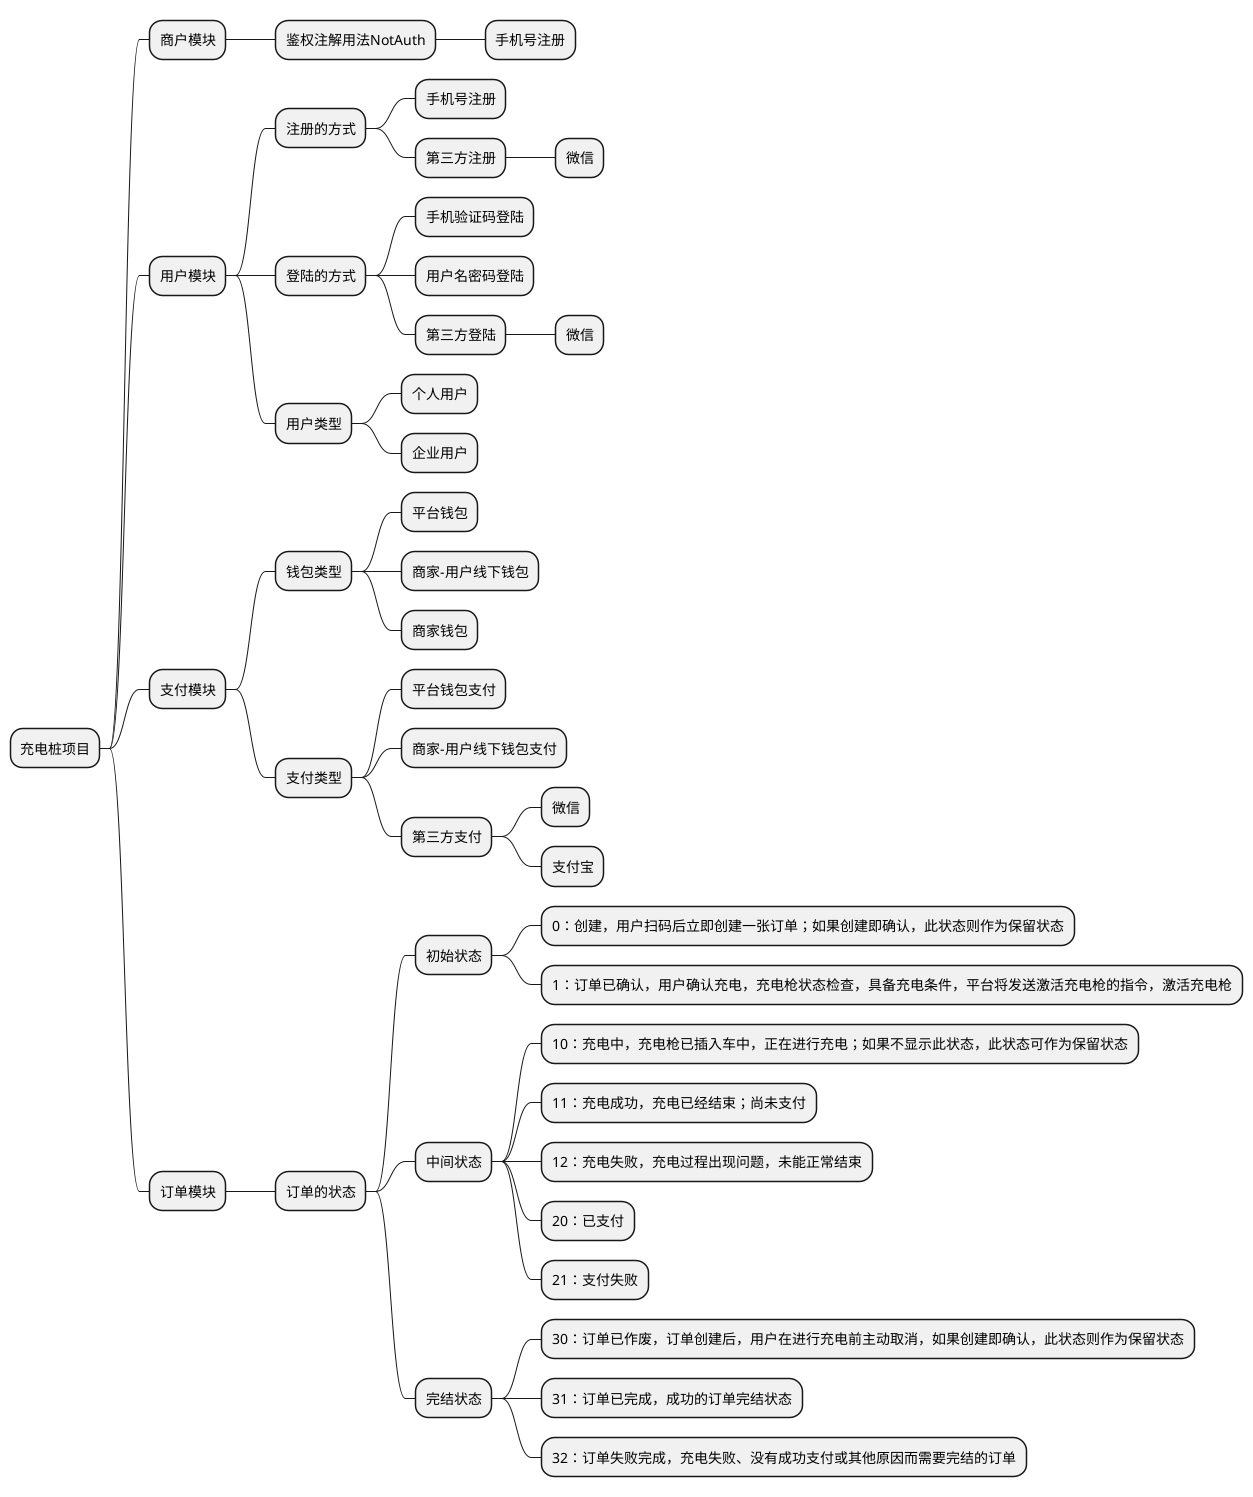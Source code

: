 @startmindmap
* 充电桩项目

** 商户模块
*** 鉴权注解用法NotAuth
**** 手机号注册

** 用户模块
*** 注册的方式
**** 手机号注册
**** 第三方注册
***** 微信
*** 登陆的方式
**** 手机验证码登陆
**** 用户名密码登陆
**** 第三方登陆
***** 微信
*** 用户类型
**** 个人用户
**** 企业用户

** 支付模块
*** 钱包类型
**** 平台钱包
**** 商家-用户线下钱包
**** 商家钱包
*** 支付类型
**** 平台钱包支付
**** 商家-用户线下钱包支付
**** 第三方支付
***** 微信
***** 支付宝

** 订单模块
*** 订单的状态
**** 初始状态
***** 0：创建，用户扫码后立即创建一张订单；如果创建即确认，此状态则作为保留状态
***** 1：订单已确认，用户确认充电，充电枪状态检查，具备充电条件，平台将发送激活充电枪的指令，激活充电枪
**** 中间状态
***** 10：充电中，充电枪已插入车中，正在进行充电；如果不显示此状态，此状态可作为保留状态
***** 11：充电成功，充电已经结束；尚未支付
***** 12：充电失败，充电过程出现问题，未能正常结束
***** 20：已支付
***** 21：支付失败
**** 完结状态
***** 30：订单已作废，订单创建后，用户在进行充电前主动取消，如果创建即确认，此状态则作为保留状态
***** 31：订单已完成，成功的订单完结状态
***** 32：订单失败完成，充电失败、没有成功支付或其他原因而需要完结的订单






@endmindmap